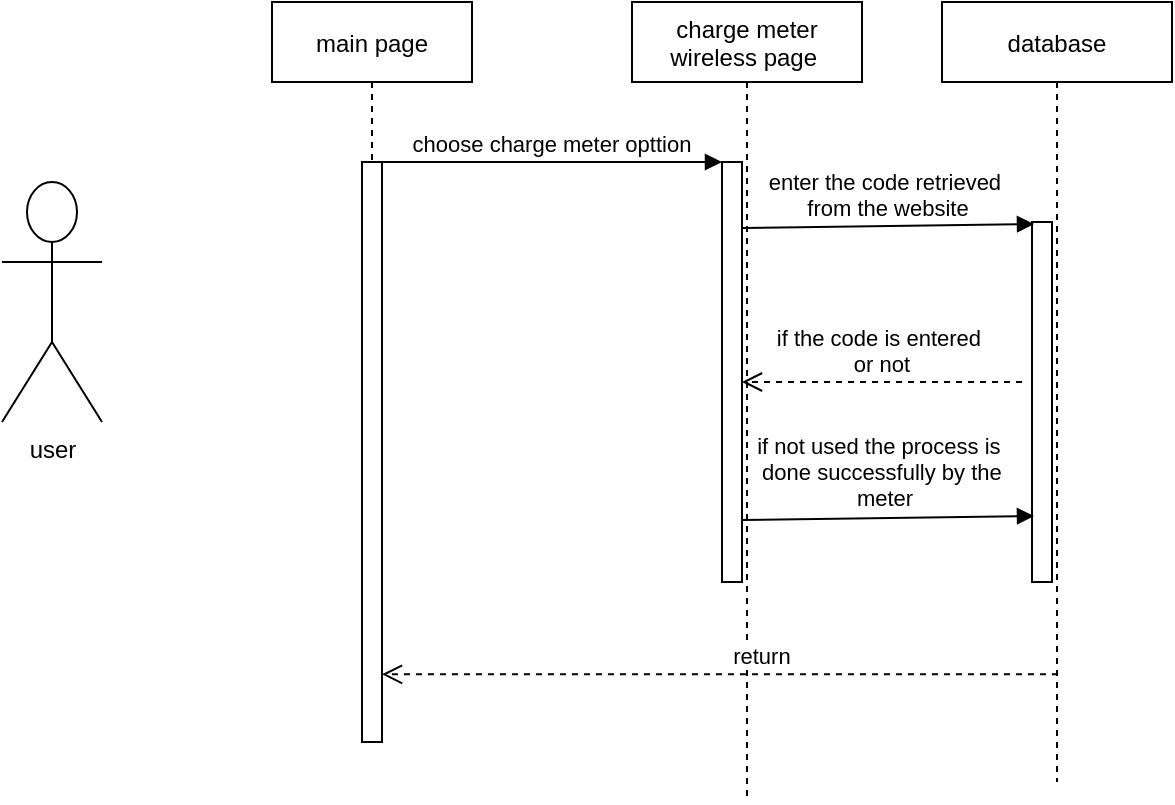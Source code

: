 <mxfile version="14.2.9" type="github">
  <diagram id="1JOOmsI8Zfa0GNTSmsgw" name="Page-1">
    <mxGraphModel dx="868" dy="393" grid="1" gridSize="10" guides="1" tooltips="1" connect="1" arrows="1" fold="1" page="1" pageScale="1" pageWidth="850" pageHeight="1100" math="0" shadow="0">
      <root>
        <mxCell id="0" />
        <mxCell id="1" parent="0" />
        <mxCell id="n68_Xp8nZQGgEX2aa-e2-1" value="main page" style="shape=umlLifeline;perimeter=lifelinePerimeter;container=1;collapsible=0;recursiveResize=0;rounded=0;shadow=0;strokeWidth=1;" vertex="1" parent="1">
          <mxGeometry x="205" y="540" width="100" height="370" as="geometry" />
        </mxCell>
        <mxCell id="n68_Xp8nZQGgEX2aa-e2-2" value="" style="points=[];perimeter=orthogonalPerimeter;rounded=0;shadow=0;strokeWidth=1;" vertex="1" parent="n68_Xp8nZQGgEX2aa-e2-1">
          <mxGeometry x="45" y="80" width="10" height="290" as="geometry" />
        </mxCell>
        <mxCell id="n68_Xp8nZQGgEX2aa-e2-3" value="charge meter&#xa;wireless page " style="shape=umlLifeline;perimeter=lifelinePerimeter;container=1;collapsible=0;recursiveResize=0;rounded=0;shadow=0;strokeWidth=1;" vertex="1" parent="1">
          <mxGeometry x="385" y="540" width="115" height="400" as="geometry" />
        </mxCell>
        <mxCell id="n68_Xp8nZQGgEX2aa-e2-4" value="" style="points=[];perimeter=orthogonalPerimeter;rounded=0;shadow=0;strokeWidth=1;" vertex="1" parent="n68_Xp8nZQGgEX2aa-e2-3">
          <mxGeometry x="45" y="80" width="10" height="210" as="geometry" />
        </mxCell>
        <mxCell id="n68_Xp8nZQGgEX2aa-e2-5" value="return" style="verticalAlign=bottom;endArrow=open;dashed=1;endSize=8;shadow=0;strokeWidth=1;exitX=0.504;exitY=0.862;exitDx=0;exitDy=0;exitPerimeter=0;" edge="1" parent="1" source="n68_Xp8nZQGgEX2aa-e2-8" target="n68_Xp8nZQGgEX2aa-e2-2">
          <mxGeometry x="-0.124" relative="1" as="geometry">
            <mxPoint x="360" y="696" as="targetPoint" />
            <mxPoint as="offset" />
          </mxGeometry>
        </mxCell>
        <mxCell id="n68_Xp8nZQGgEX2aa-e2-6" value="choose charge meter opttion" style="verticalAlign=bottom;endArrow=block;entryX=0;entryY=0;shadow=0;strokeWidth=1;" edge="1" parent="1" source="n68_Xp8nZQGgEX2aa-e2-2" target="n68_Xp8nZQGgEX2aa-e2-4">
          <mxGeometry relative="1" as="geometry">
            <mxPoint x="360" y="620" as="sourcePoint" />
          </mxGeometry>
        </mxCell>
        <mxCell id="n68_Xp8nZQGgEX2aa-e2-7" value="user" style="shape=umlActor;verticalLabelPosition=bottom;labelBackgroundColor=#ffffff;verticalAlign=top;html=1;outlineConnect=0;" vertex="1" parent="1">
          <mxGeometry x="70" y="630" width="50" height="120" as="geometry" />
        </mxCell>
        <mxCell id="n68_Xp8nZQGgEX2aa-e2-8" value="database" style="shape=umlLifeline;perimeter=lifelinePerimeter;container=1;collapsible=0;recursiveResize=0;rounded=0;shadow=0;strokeWidth=1;" vertex="1" parent="1">
          <mxGeometry x="540" y="540" width="115" height="390" as="geometry" />
        </mxCell>
        <mxCell id="n68_Xp8nZQGgEX2aa-e2-9" value="" style="points=[];perimeter=orthogonalPerimeter;rounded=0;shadow=0;strokeWidth=1;" vertex="1" parent="n68_Xp8nZQGgEX2aa-e2-8">
          <mxGeometry x="45" y="110" width="10" height="180" as="geometry" />
        </mxCell>
        <mxCell id="n68_Xp8nZQGgEX2aa-e2-10" value="enter the code retrieved &#xa;from the website" style="verticalAlign=bottom;endArrow=block;shadow=0;strokeWidth=1;entryX=0.1;entryY=0.175;entryDx=0;entryDy=0;entryPerimeter=0;" edge="1" parent="1">
          <mxGeometry relative="1" as="geometry">
            <mxPoint x="440" y="653" as="sourcePoint" />
            <mxPoint x="586" y="651" as="targetPoint" />
          </mxGeometry>
        </mxCell>
        <mxCell id="n68_Xp8nZQGgEX2aa-e2-11" value="if the code is entered &#xa;or not" style="verticalAlign=bottom;endArrow=open;dashed=1;endSize=8;shadow=0;strokeWidth=1;" edge="1" parent="1">
          <mxGeometry relative="1" as="geometry">
            <mxPoint x="440" y="730" as="targetPoint" />
            <mxPoint x="580" y="730" as="sourcePoint" />
          </mxGeometry>
        </mxCell>
        <mxCell id="n68_Xp8nZQGgEX2aa-e2-12" value="if not used the process is &#xa;done successfully by the&#xa; meter" style="verticalAlign=bottom;endArrow=block;shadow=0;strokeWidth=1;entryX=0.1;entryY=0.175;entryDx=0;entryDy=0;entryPerimeter=0;" edge="1" parent="1">
          <mxGeometry x="-0.041" y="1" relative="1" as="geometry">
            <mxPoint x="440" y="799" as="sourcePoint" />
            <mxPoint x="586" y="797" as="targetPoint" />
            <mxPoint as="offset" />
          </mxGeometry>
        </mxCell>
      </root>
    </mxGraphModel>
  </diagram>
</mxfile>
